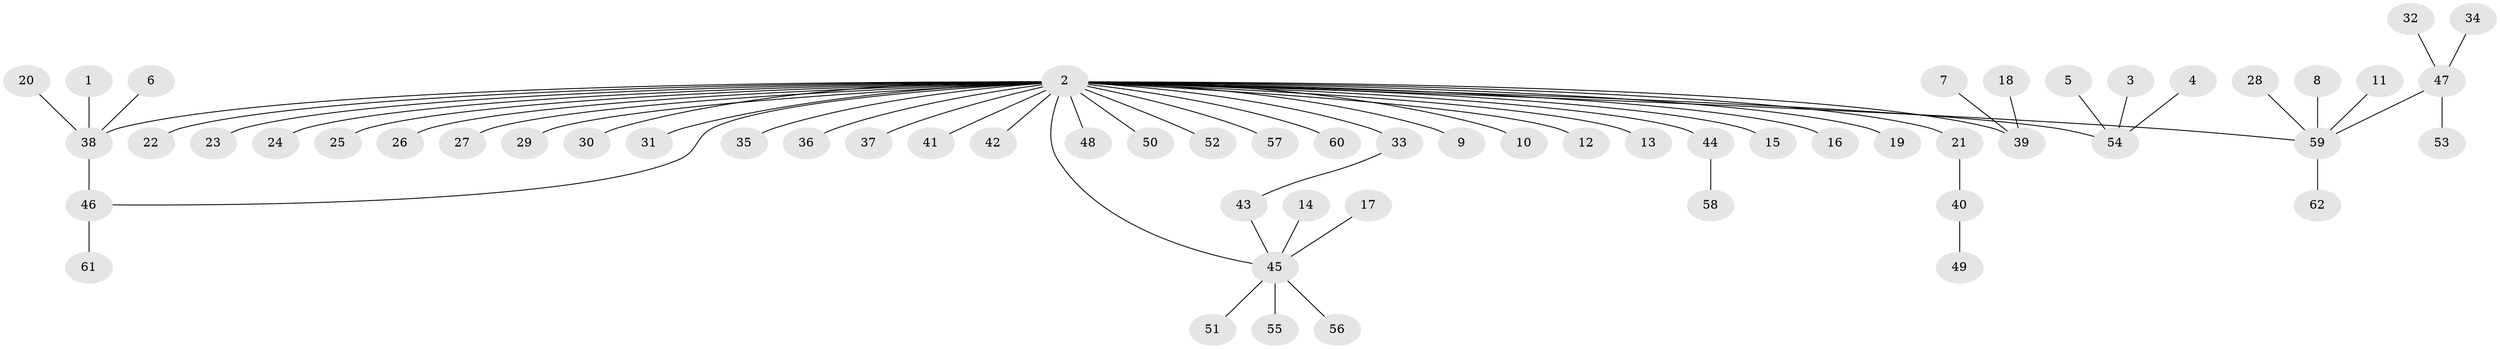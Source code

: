 // original degree distribution, {29: 0.008064516129032258, 11: 0.008064516129032258, 7: 0.008064516129032258, 2: 0.13709677419354838, 10: 0.008064516129032258, 8: 0.008064516129032258, 3: 0.0967741935483871, 1: 0.6774193548387096, 6: 0.016129032258064516, 9: 0.008064516129032258, 5: 0.016129032258064516, 4: 0.008064516129032258}
// Generated by graph-tools (version 1.1) at 2025/26/03/09/25 03:26:08]
// undirected, 62 vertices, 63 edges
graph export_dot {
graph [start="1"]
  node [color=gray90,style=filled];
  1;
  2;
  3;
  4;
  5;
  6;
  7;
  8;
  9;
  10;
  11;
  12;
  13;
  14;
  15;
  16;
  17;
  18;
  19;
  20;
  21;
  22;
  23;
  24;
  25;
  26;
  27;
  28;
  29;
  30;
  31;
  32;
  33;
  34;
  35;
  36;
  37;
  38;
  39;
  40;
  41;
  42;
  43;
  44;
  45;
  46;
  47;
  48;
  49;
  50;
  51;
  52;
  53;
  54;
  55;
  56;
  57;
  58;
  59;
  60;
  61;
  62;
  1 -- 38 [weight=1.0];
  2 -- 9 [weight=1.0];
  2 -- 10 [weight=1.0];
  2 -- 12 [weight=1.0];
  2 -- 13 [weight=1.0];
  2 -- 15 [weight=1.0];
  2 -- 16 [weight=1.0];
  2 -- 19 [weight=1.0];
  2 -- 21 [weight=1.0];
  2 -- 22 [weight=1.0];
  2 -- 23 [weight=1.0];
  2 -- 24 [weight=1.0];
  2 -- 25 [weight=1.0];
  2 -- 26 [weight=1.0];
  2 -- 27 [weight=1.0];
  2 -- 29 [weight=1.0];
  2 -- 30 [weight=1.0];
  2 -- 31 [weight=2.0];
  2 -- 33 [weight=1.0];
  2 -- 35 [weight=1.0];
  2 -- 36 [weight=1.0];
  2 -- 37 [weight=1.0];
  2 -- 38 [weight=1.0];
  2 -- 39 [weight=1.0];
  2 -- 41 [weight=1.0];
  2 -- 42 [weight=1.0];
  2 -- 44 [weight=1.0];
  2 -- 45 [weight=1.0];
  2 -- 46 [weight=1.0];
  2 -- 48 [weight=1.0];
  2 -- 50 [weight=1.0];
  2 -- 52 [weight=1.0];
  2 -- 54 [weight=1.0];
  2 -- 57 [weight=1.0];
  2 -- 59 [weight=1.0];
  2 -- 60 [weight=1.0];
  3 -- 54 [weight=1.0];
  4 -- 54 [weight=1.0];
  5 -- 54 [weight=1.0];
  6 -- 38 [weight=1.0];
  7 -- 39 [weight=1.0];
  8 -- 59 [weight=1.0];
  11 -- 59 [weight=1.0];
  14 -- 45 [weight=1.0];
  17 -- 45 [weight=1.0];
  18 -- 39 [weight=1.0];
  20 -- 38 [weight=1.0];
  21 -- 40 [weight=1.0];
  28 -- 59 [weight=1.0];
  32 -- 47 [weight=1.0];
  33 -- 43 [weight=1.0];
  34 -- 47 [weight=1.0];
  38 -- 46 [weight=2.0];
  40 -- 49 [weight=1.0];
  43 -- 45 [weight=1.0];
  44 -- 58 [weight=1.0];
  45 -- 51 [weight=1.0];
  45 -- 55 [weight=1.0];
  45 -- 56 [weight=1.0];
  46 -- 61 [weight=1.0];
  47 -- 53 [weight=1.0];
  47 -- 59 [weight=1.0];
  59 -- 62 [weight=1.0];
}
